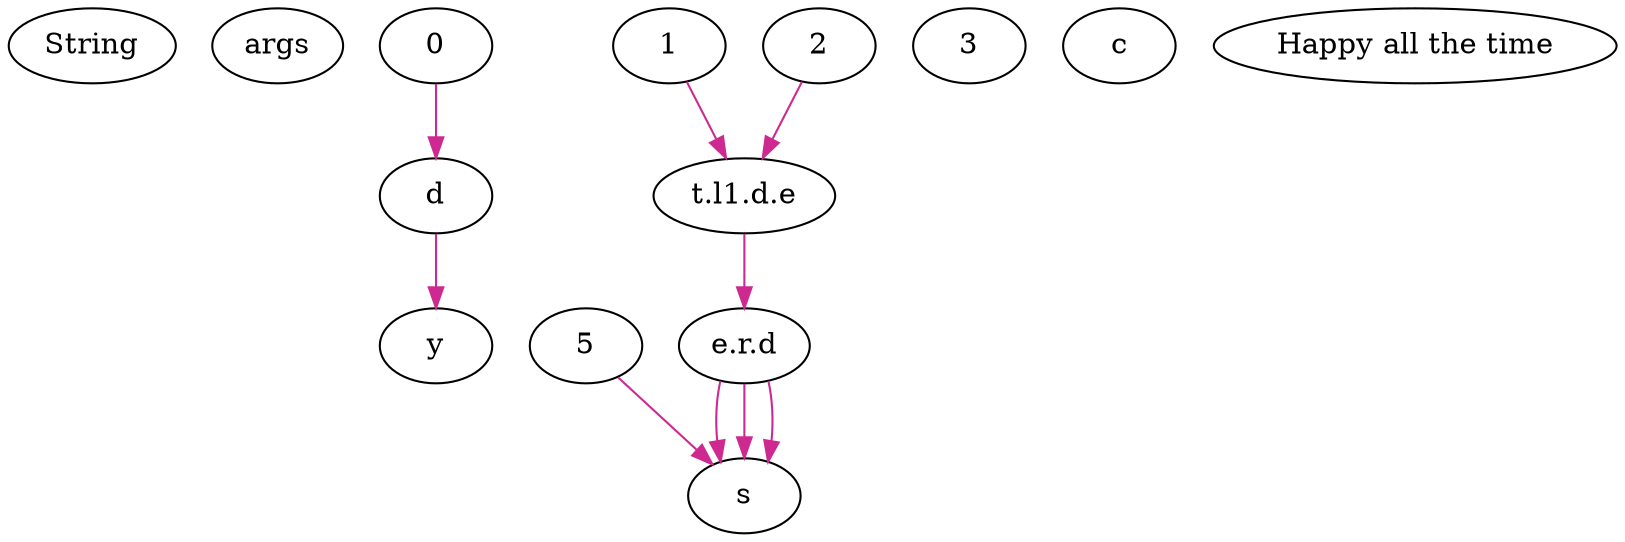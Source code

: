 digraph  {
16 [label=String, node_composition="{16}", node_name=String, node_type=token];
17 [label=args, node_composition="{17}", node_name=args, node_type=token];
23 [label=d, node_composition="{75, 59, 29, 23}", node_name=d, node_type=token];
24 [label=0, node_composition="{24}", node_name=0, node_type=token];
28 [label=y, node_composition="{50, 74, 28, 58}", node_name=y, node_type=token];
35 [label="t.l1.d.e", node_composition="{35}", node_name="t.l1.d.e", node_type=token];
45 [label=1, node_composition="{45}", node_name=1, node_type=token];
46 [label=2, node_composition="{46}", node_name=2, node_type=token];
54 [label=3, node_composition="{70, 54}", node_name=3, node_type=token];
78 [label=s, node_composition="{78}", node_name=s, node_type=token];
82 [label=5, node_composition="{82}", node_name=5, node_type=token];
85 [label="e.r.d", node_composition="{85}", node_name="e.r.d", node_type=token];
96 [label=c, node_composition="{96}", node_name=c, node_type=token];
97 [label="Happy all the time", node_composition="{97}", node_name="Happy all the time", node_type=token];
23 -> 28  [color=maroon3, dataflow_type=comesFrom, edge_type=DFG_edge, key=0];
24 -> 23  [color=maroon3, dataflow_type=comesFrom, edge_type=DFG_edge, key=0];
35 -> 85  [color=maroon3, dataflow_type=comesFrom, edge_type=DFG_edge, key=0];
45 -> 35  [color=maroon3, dataflow_type=computedFrom, edge_type=DFG_edge, key=0];
46 -> 35  [color=maroon3, dataflow_type=computedFrom, edge_type=DFG_edge, key=0];
82 -> 78  [color=maroon3, dataflow_type=computedFrom, edge_type=DFG_edge, key=0];
85 -> 78  [color=maroon3, dataflow_type=computedFrom, edge_type=DFG_edge, key=0];
85 -> 78  [color=maroon3, dataflow_type=computedFrom, edge_type=DFG_edge, key=1];
85 -> 78  [color=maroon3, dataflow_type=computedFrom, edge_type=DFG_edge, key=2];
}

